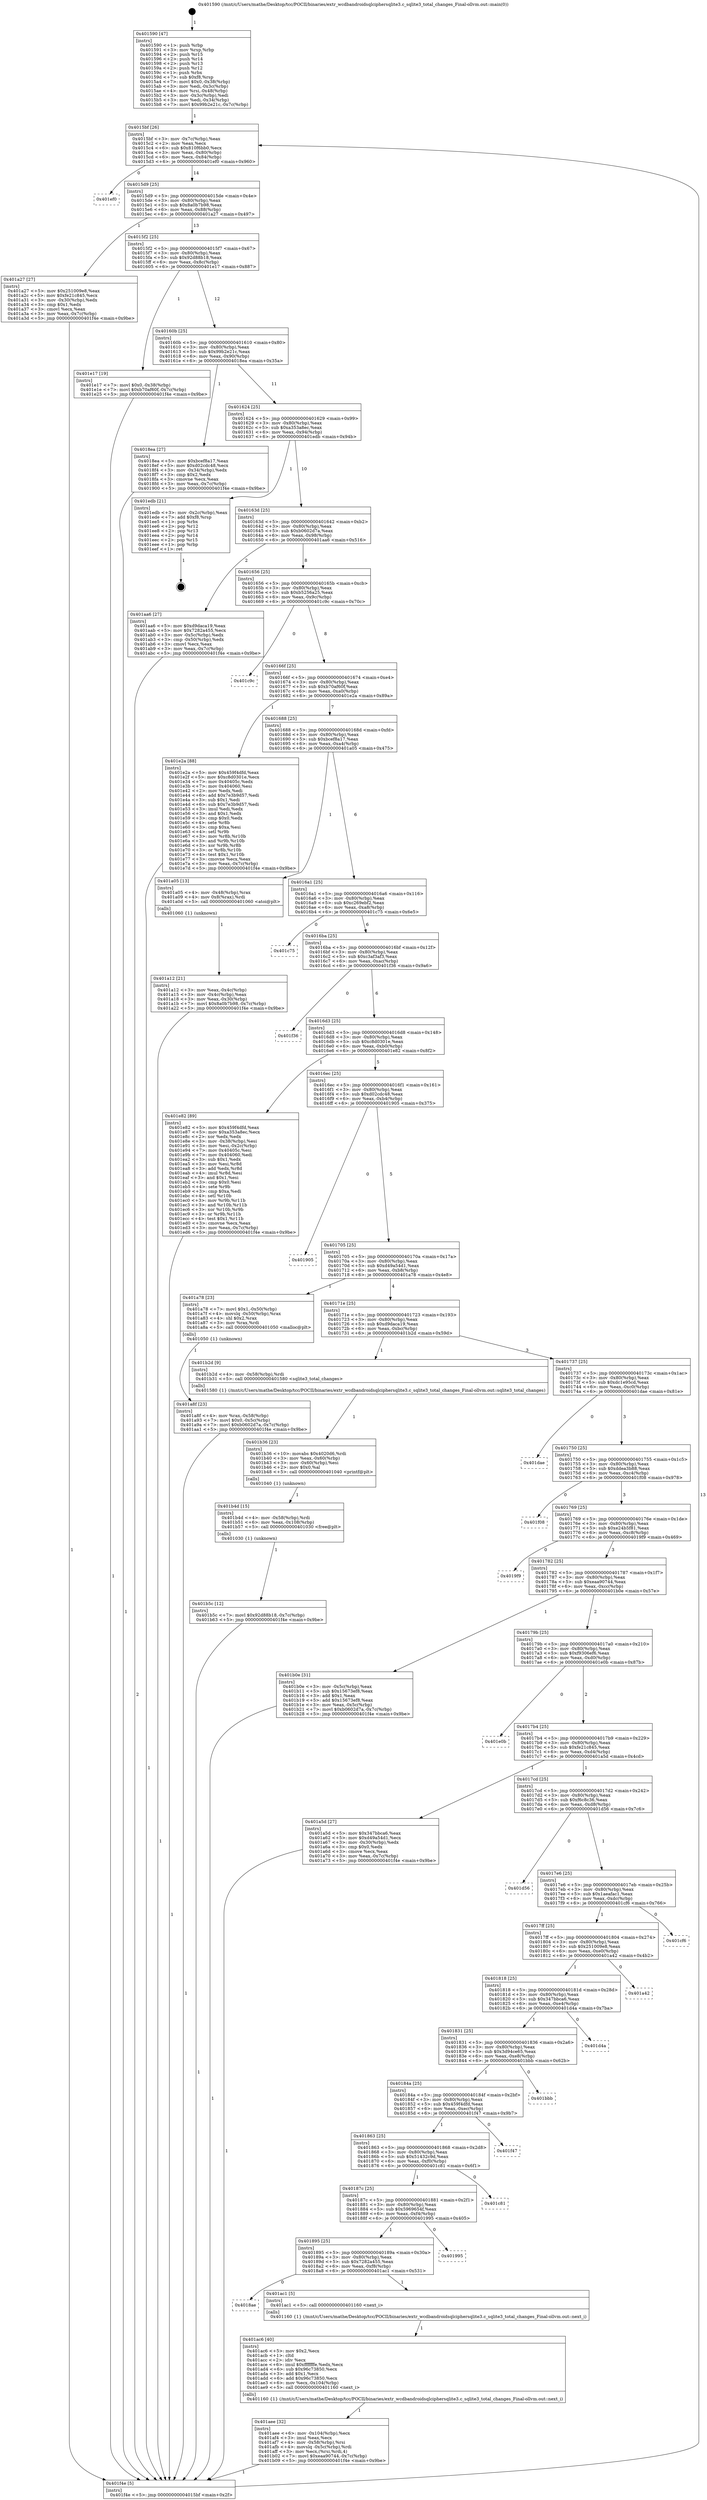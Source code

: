digraph "0x401590" {
  label = "0x401590 (/mnt/c/Users/mathe/Desktop/tcc/POCII/binaries/extr_wcdbandroidsqlciphersqlite3.c_sqlite3_total_changes_Final-ollvm.out::main(0))"
  labelloc = "t"
  node[shape=record]

  Entry [label="",width=0.3,height=0.3,shape=circle,fillcolor=black,style=filled]
  "0x4015bf" [label="{
     0x4015bf [26]\l
     | [instrs]\l
     &nbsp;&nbsp;0x4015bf \<+3\>: mov -0x7c(%rbp),%eax\l
     &nbsp;&nbsp;0x4015c2 \<+2\>: mov %eax,%ecx\l
     &nbsp;&nbsp;0x4015c4 \<+6\>: sub $0x810f6bb0,%ecx\l
     &nbsp;&nbsp;0x4015ca \<+3\>: mov %eax,-0x80(%rbp)\l
     &nbsp;&nbsp;0x4015cd \<+6\>: mov %ecx,-0x84(%rbp)\l
     &nbsp;&nbsp;0x4015d3 \<+6\>: je 0000000000401ef0 \<main+0x960\>\l
  }"]
  "0x401ef0" [label="{
     0x401ef0\l
  }", style=dashed]
  "0x4015d9" [label="{
     0x4015d9 [25]\l
     | [instrs]\l
     &nbsp;&nbsp;0x4015d9 \<+5\>: jmp 00000000004015de \<main+0x4e\>\l
     &nbsp;&nbsp;0x4015de \<+3\>: mov -0x80(%rbp),%eax\l
     &nbsp;&nbsp;0x4015e1 \<+5\>: sub $0x8a0b7b98,%eax\l
     &nbsp;&nbsp;0x4015e6 \<+6\>: mov %eax,-0x88(%rbp)\l
     &nbsp;&nbsp;0x4015ec \<+6\>: je 0000000000401a27 \<main+0x497\>\l
  }"]
  Exit [label="",width=0.3,height=0.3,shape=circle,fillcolor=black,style=filled,peripheries=2]
  "0x401a27" [label="{
     0x401a27 [27]\l
     | [instrs]\l
     &nbsp;&nbsp;0x401a27 \<+5\>: mov $0x251009e8,%eax\l
     &nbsp;&nbsp;0x401a2c \<+5\>: mov $0xfe21c845,%ecx\l
     &nbsp;&nbsp;0x401a31 \<+3\>: mov -0x30(%rbp),%edx\l
     &nbsp;&nbsp;0x401a34 \<+3\>: cmp $0x1,%edx\l
     &nbsp;&nbsp;0x401a37 \<+3\>: cmovl %ecx,%eax\l
     &nbsp;&nbsp;0x401a3a \<+3\>: mov %eax,-0x7c(%rbp)\l
     &nbsp;&nbsp;0x401a3d \<+5\>: jmp 0000000000401f4e \<main+0x9be\>\l
  }"]
  "0x4015f2" [label="{
     0x4015f2 [25]\l
     | [instrs]\l
     &nbsp;&nbsp;0x4015f2 \<+5\>: jmp 00000000004015f7 \<main+0x67\>\l
     &nbsp;&nbsp;0x4015f7 \<+3\>: mov -0x80(%rbp),%eax\l
     &nbsp;&nbsp;0x4015fa \<+5\>: sub $0x92d88b18,%eax\l
     &nbsp;&nbsp;0x4015ff \<+6\>: mov %eax,-0x8c(%rbp)\l
     &nbsp;&nbsp;0x401605 \<+6\>: je 0000000000401e17 \<main+0x887\>\l
  }"]
  "0x401b5c" [label="{
     0x401b5c [12]\l
     | [instrs]\l
     &nbsp;&nbsp;0x401b5c \<+7\>: movl $0x92d88b18,-0x7c(%rbp)\l
     &nbsp;&nbsp;0x401b63 \<+5\>: jmp 0000000000401f4e \<main+0x9be\>\l
  }"]
  "0x401e17" [label="{
     0x401e17 [19]\l
     | [instrs]\l
     &nbsp;&nbsp;0x401e17 \<+7\>: movl $0x0,-0x38(%rbp)\l
     &nbsp;&nbsp;0x401e1e \<+7\>: movl $0xb70af60f,-0x7c(%rbp)\l
     &nbsp;&nbsp;0x401e25 \<+5\>: jmp 0000000000401f4e \<main+0x9be\>\l
  }"]
  "0x40160b" [label="{
     0x40160b [25]\l
     | [instrs]\l
     &nbsp;&nbsp;0x40160b \<+5\>: jmp 0000000000401610 \<main+0x80\>\l
     &nbsp;&nbsp;0x401610 \<+3\>: mov -0x80(%rbp),%eax\l
     &nbsp;&nbsp;0x401613 \<+5\>: sub $0x99b2e21c,%eax\l
     &nbsp;&nbsp;0x401618 \<+6\>: mov %eax,-0x90(%rbp)\l
     &nbsp;&nbsp;0x40161e \<+6\>: je 00000000004018ea \<main+0x35a\>\l
  }"]
  "0x401b4d" [label="{
     0x401b4d [15]\l
     | [instrs]\l
     &nbsp;&nbsp;0x401b4d \<+4\>: mov -0x58(%rbp),%rdi\l
     &nbsp;&nbsp;0x401b51 \<+6\>: mov %eax,-0x108(%rbp)\l
     &nbsp;&nbsp;0x401b57 \<+5\>: call 0000000000401030 \<free@plt\>\l
     | [calls]\l
     &nbsp;&nbsp;0x401030 \{1\} (unknown)\l
  }"]
  "0x4018ea" [label="{
     0x4018ea [27]\l
     | [instrs]\l
     &nbsp;&nbsp;0x4018ea \<+5\>: mov $0xbcef8a17,%eax\l
     &nbsp;&nbsp;0x4018ef \<+5\>: mov $0xd02cdc48,%ecx\l
     &nbsp;&nbsp;0x4018f4 \<+3\>: mov -0x34(%rbp),%edx\l
     &nbsp;&nbsp;0x4018f7 \<+3\>: cmp $0x2,%edx\l
     &nbsp;&nbsp;0x4018fa \<+3\>: cmovne %ecx,%eax\l
     &nbsp;&nbsp;0x4018fd \<+3\>: mov %eax,-0x7c(%rbp)\l
     &nbsp;&nbsp;0x401900 \<+5\>: jmp 0000000000401f4e \<main+0x9be\>\l
  }"]
  "0x401624" [label="{
     0x401624 [25]\l
     | [instrs]\l
     &nbsp;&nbsp;0x401624 \<+5\>: jmp 0000000000401629 \<main+0x99\>\l
     &nbsp;&nbsp;0x401629 \<+3\>: mov -0x80(%rbp),%eax\l
     &nbsp;&nbsp;0x40162c \<+5\>: sub $0xa353a8ec,%eax\l
     &nbsp;&nbsp;0x401631 \<+6\>: mov %eax,-0x94(%rbp)\l
     &nbsp;&nbsp;0x401637 \<+6\>: je 0000000000401edb \<main+0x94b\>\l
  }"]
  "0x401f4e" [label="{
     0x401f4e [5]\l
     | [instrs]\l
     &nbsp;&nbsp;0x401f4e \<+5\>: jmp 00000000004015bf \<main+0x2f\>\l
  }"]
  "0x401590" [label="{
     0x401590 [47]\l
     | [instrs]\l
     &nbsp;&nbsp;0x401590 \<+1\>: push %rbp\l
     &nbsp;&nbsp;0x401591 \<+3\>: mov %rsp,%rbp\l
     &nbsp;&nbsp;0x401594 \<+2\>: push %r15\l
     &nbsp;&nbsp;0x401596 \<+2\>: push %r14\l
     &nbsp;&nbsp;0x401598 \<+2\>: push %r13\l
     &nbsp;&nbsp;0x40159a \<+2\>: push %r12\l
     &nbsp;&nbsp;0x40159c \<+1\>: push %rbx\l
     &nbsp;&nbsp;0x40159d \<+7\>: sub $0xf8,%rsp\l
     &nbsp;&nbsp;0x4015a4 \<+7\>: movl $0x0,-0x38(%rbp)\l
     &nbsp;&nbsp;0x4015ab \<+3\>: mov %edi,-0x3c(%rbp)\l
     &nbsp;&nbsp;0x4015ae \<+4\>: mov %rsi,-0x48(%rbp)\l
     &nbsp;&nbsp;0x4015b2 \<+3\>: mov -0x3c(%rbp),%edi\l
     &nbsp;&nbsp;0x4015b5 \<+3\>: mov %edi,-0x34(%rbp)\l
     &nbsp;&nbsp;0x4015b8 \<+7\>: movl $0x99b2e21c,-0x7c(%rbp)\l
  }"]
  "0x401b36" [label="{
     0x401b36 [23]\l
     | [instrs]\l
     &nbsp;&nbsp;0x401b36 \<+10\>: movabs $0x4020d6,%rdi\l
     &nbsp;&nbsp;0x401b40 \<+3\>: mov %eax,-0x60(%rbp)\l
     &nbsp;&nbsp;0x401b43 \<+3\>: mov -0x60(%rbp),%esi\l
     &nbsp;&nbsp;0x401b46 \<+2\>: mov $0x0,%al\l
     &nbsp;&nbsp;0x401b48 \<+5\>: call 0000000000401040 \<printf@plt\>\l
     | [calls]\l
     &nbsp;&nbsp;0x401040 \{1\} (unknown)\l
  }"]
  "0x401edb" [label="{
     0x401edb [21]\l
     | [instrs]\l
     &nbsp;&nbsp;0x401edb \<+3\>: mov -0x2c(%rbp),%eax\l
     &nbsp;&nbsp;0x401ede \<+7\>: add $0xf8,%rsp\l
     &nbsp;&nbsp;0x401ee5 \<+1\>: pop %rbx\l
     &nbsp;&nbsp;0x401ee6 \<+2\>: pop %r12\l
     &nbsp;&nbsp;0x401ee8 \<+2\>: pop %r13\l
     &nbsp;&nbsp;0x401eea \<+2\>: pop %r14\l
     &nbsp;&nbsp;0x401eec \<+2\>: pop %r15\l
     &nbsp;&nbsp;0x401eee \<+1\>: pop %rbp\l
     &nbsp;&nbsp;0x401eef \<+1\>: ret\l
  }"]
  "0x40163d" [label="{
     0x40163d [25]\l
     | [instrs]\l
     &nbsp;&nbsp;0x40163d \<+5\>: jmp 0000000000401642 \<main+0xb2\>\l
     &nbsp;&nbsp;0x401642 \<+3\>: mov -0x80(%rbp),%eax\l
     &nbsp;&nbsp;0x401645 \<+5\>: sub $0xb0602d7a,%eax\l
     &nbsp;&nbsp;0x40164a \<+6\>: mov %eax,-0x98(%rbp)\l
     &nbsp;&nbsp;0x401650 \<+6\>: je 0000000000401aa6 \<main+0x516\>\l
  }"]
  "0x401aee" [label="{
     0x401aee [32]\l
     | [instrs]\l
     &nbsp;&nbsp;0x401aee \<+6\>: mov -0x104(%rbp),%ecx\l
     &nbsp;&nbsp;0x401af4 \<+3\>: imul %eax,%ecx\l
     &nbsp;&nbsp;0x401af7 \<+4\>: mov -0x58(%rbp),%rsi\l
     &nbsp;&nbsp;0x401afb \<+4\>: movslq -0x5c(%rbp),%rdi\l
     &nbsp;&nbsp;0x401aff \<+3\>: mov %ecx,(%rsi,%rdi,4)\l
     &nbsp;&nbsp;0x401b02 \<+7\>: movl $0xeaa90744,-0x7c(%rbp)\l
     &nbsp;&nbsp;0x401b09 \<+5\>: jmp 0000000000401f4e \<main+0x9be\>\l
  }"]
  "0x401aa6" [label="{
     0x401aa6 [27]\l
     | [instrs]\l
     &nbsp;&nbsp;0x401aa6 \<+5\>: mov $0xd9daca19,%eax\l
     &nbsp;&nbsp;0x401aab \<+5\>: mov $0x7282a455,%ecx\l
     &nbsp;&nbsp;0x401ab0 \<+3\>: mov -0x5c(%rbp),%edx\l
     &nbsp;&nbsp;0x401ab3 \<+3\>: cmp -0x50(%rbp),%edx\l
     &nbsp;&nbsp;0x401ab6 \<+3\>: cmovl %ecx,%eax\l
     &nbsp;&nbsp;0x401ab9 \<+3\>: mov %eax,-0x7c(%rbp)\l
     &nbsp;&nbsp;0x401abc \<+5\>: jmp 0000000000401f4e \<main+0x9be\>\l
  }"]
  "0x401656" [label="{
     0x401656 [25]\l
     | [instrs]\l
     &nbsp;&nbsp;0x401656 \<+5\>: jmp 000000000040165b \<main+0xcb\>\l
     &nbsp;&nbsp;0x40165b \<+3\>: mov -0x80(%rbp),%eax\l
     &nbsp;&nbsp;0x40165e \<+5\>: sub $0xb5256a25,%eax\l
     &nbsp;&nbsp;0x401663 \<+6\>: mov %eax,-0x9c(%rbp)\l
     &nbsp;&nbsp;0x401669 \<+6\>: je 0000000000401c9c \<main+0x70c\>\l
  }"]
  "0x401ac6" [label="{
     0x401ac6 [40]\l
     | [instrs]\l
     &nbsp;&nbsp;0x401ac6 \<+5\>: mov $0x2,%ecx\l
     &nbsp;&nbsp;0x401acb \<+1\>: cltd\l
     &nbsp;&nbsp;0x401acc \<+2\>: idiv %ecx\l
     &nbsp;&nbsp;0x401ace \<+6\>: imul $0xfffffffe,%edx,%ecx\l
     &nbsp;&nbsp;0x401ad4 \<+6\>: sub $0x96c73850,%ecx\l
     &nbsp;&nbsp;0x401ada \<+3\>: add $0x1,%ecx\l
     &nbsp;&nbsp;0x401add \<+6\>: add $0x96c73850,%ecx\l
     &nbsp;&nbsp;0x401ae3 \<+6\>: mov %ecx,-0x104(%rbp)\l
     &nbsp;&nbsp;0x401ae9 \<+5\>: call 0000000000401160 \<next_i\>\l
     | [calls]\l
     &nbsp;&nbsp;0x401160 \{1\} (/mnt/c/Users/mathe/Desktop/tcc/POCII/binaries/extr_wcdbandroidsqlciphersqlite3.c_sqlite3_total_changes_Final-ollvm.out::next_i)\l
  }"]
  "0x401c9c" [label="{
     0x401c9c\l
  }", style=dashed]
  "0x40166f" [label="{
     0x40166f [25]\l
     | [instrs]\l
     &nbsp;&nbsp;0x40166f \<+5\>: jmp 0000000000401674 \<main+0xe4\>\l
     &nbsp;&nbsp;0x401674 \<+3\>: mov -0x80(%rbp),%eax\l
     &nbsp;&nbsp;0x401677 \<+5\>: sub $0xb70af60f,%eax\l
     &nbsp;&nbsp;0x40167c \<+6\>: mov %eax,-0xa0(%rbp)\l
     &nbsp;&nbsp;0x401682 \<+6\>: je 0000000000401e2a \<main+0x89a\>\l
  }"]
  "0x4018ae" [label="{
     0x4018ae\l
  }", style=dashed]
  "0x401e2a" [label="{
     0x401e2a [88]\l
     | [instrs]\l
     &nbsp;&nbsp;0x401e2a \<+5\>: mov $0x459f4dfd,%eax\l
     &nbsp;&nbsp;0x401e2f \<+5\>: mov $0xc8d0301e,%ecx\l
     &nbsp;&nbsp;0x401e34 \<+7\>: mov 0x40405c,%edx\l
     &nbsp;&nbsp;0x401e3b \<+7\>: mov 0x404060,%esi\l
     &nbsp;&nbsp;0x401e42 \<+2\>: mov %edx,%edi\l
     &nbsp;&nbsp;0x401e44 \<+6\>: add $0x7e3b9d57,%edi\l
     &nbsp;&nbsp;0x401e4a \<+3\>: sub $0x1,%edi\l
     &nbsp;&nbsp;0x401e4d \<+6\>: sub $0x7e3b9d57,%edi\l
     &nbsp;&nbsp;0x401e53 \<+3\>: imul %edi,%edx\l
     &nbsp;&nbsp;0x401e56 \<+3\>: and $0x1,%edx\l
     &nbsp;&nbsp;0x401e59 \<+3\>: cmp $0x0,%edx\l
     &nbsp;&nbsp;0x401e5c \<+4\>: sete %r8b\l
     &nbsp;&nbsp;0x401e60 \<+3\>: cmp $0xa,%esi\l
     &nbsp;&nbsp;0x401e63 \<+4\>: setl %r9b\l
     &nbsp;&nbsp;0x401e67 \<+3\>: mov %r8b,%r10b\l
     &nbsp;&nbsp;0x401e6a \<+3\>: and %r9b,%r10b\l
     &nbsp;&nbsp;0x401e6d \<+3\>: xor %r9b,%r8b\l
     &nbsp;&nbsp;0x401e70 \<+3\>: or %r8b,%r10b\l
     &nbsp;&nbsp;0x401e73 \<+4\>: test $0x1,%r10b\l
     &nbsp;&nbsp;0x401e77 \<+3\>: cmovne %ecx,%eax\l
     &nbsp;&nbsp;0x401e7a \<+3\>: mov %eax,-0x7c(%rbp)\l
     &nbsp;&nbsp;0x401e7d \<+5\>: jmp 0000000000401f4e \<main+0x9be\>\l
  }"]
  "0x401688" [label="{
     0x401688 [25]\l
     | [instrs]\l
     &nbsp;&nbsp;0x401688 \<+5\>: jmp 000000000040168d \<main+0xfd\>\l
     &nbsp;&nbsp;0x40168d \<+3\>: mov -0x80(%rbp),%eax\l
     &nbsp;&nbsp;0x401690 \<+5\>: sub $0xbcef8a17,%eax\l
     &nbsp;&nbsp;0x401695 \<+6\>: mov %eax,-0xa4(%rbp)\l
     &nbsp;&nbsp;0x40169b \<+6\>: je 0000000000401a05 \<main+0x475\>\l
  }"]
  "0x401ac1" [label="{
     0x401ac1 [5]\l
     | [instrs]\l
     &nbsp;&nbsp;0x401ac1 \<+5\>: call 0000000000401160 \<next_i\>\l
     | [calls]\l
     &nbsp;&nbsp;0x401160 \{1\} (/mnt/c/Users/mathe/Desktop/tcc/POCII/binaries/extr_wcdbandroidsqlciphersqlite3.c_sqlite3_total_changes_Final-ollvm.out::next_i)\l
  }"]
  "0x401a05" [label="{
     0x401a05 [13]\l
     | [instrs]\l
     &nbsp;&nbsp;0x401a05 \<+4\>: mov -0x48(%rbp),%rax\l
     &nbsp;&nbsp;0x401a09 \<+4\>: mov 0x8(%rax),%rdi\l
     &nbsp;&nbsp;0x401a0d \<+5\>: call 0000000000401060 \<atoi@plt\>\l
     | [calls]\l
     &nbsp;&nbsp;0x401060 \{1\} (unknown)\l
  }"]
  "0x4016a1" [label="{
     0x4016a1 [25]\l
     | [instrs]\l
     &nbsp;&nbsp;0x4016a1 \<+5\>: jmp 00000000004016a6 \<main+0x116\>\l
     &nbsp;&nbsp;0x4016a6 \<+3\>: mov -0x80(%rbp),%eax\l
     &nbsp;&nbsp;0x4016a9 \<+5\>: sub $0xc269ebf2,%eax\l
     &nbsp;&nbsp;0x4016ae \<+6\>: mov %eax,-0xa8(%rbp)\l
     &nbsp;&nbsp;0x4016b4 \<+6\>: je 0000000000401c75 \<main+0x6e5\>\l
  }"]
  "0x401a12" [label="{
     0x401a12 [21]\l
     | [instrs]\l
     &nbsp;&nbsp;0x401a12 \<+3\>: mov %eax,-0x4c(%rbp)\l
     &nbsp;&nbsp;0x401a15 \<+3\>: mov -0x4c(%rbp),%eax\l
     &nbsp;&nbsp;0x401a18 \<+3\>: mov %eax,-0x30(%rbp)\l
     &nbsp;&nbsp;0x401a1b \<+7\>: movl $0x8a0b7b98,-0x7c(%rbp)\l
     &nbsp;&nbsp;0x401a22 \<+5\>: jmp 0000000000401f4e \<main+0x9be\>\l
  }"]
  "0x401895" [label="{
     0x401895 [25]\l
     | [instrs]\l
     &nbsp;&nbsp;0x401895 \<+5\>: jmp 000000000040189a \<main+0x30a\>\l
     &nbsp;&nbsp;0x40189a \<+3\>: mov -0x80(%rbp),%eax\l
     &nbsp;&nbsp;0x40189d \<+5\>: sub $0x7282a455,%eax\l
     &nbsp;&nbsp;0x4018a2 \<+6\>: mov %eax,-0xf8(%rbp)\l
     &nbsp;&nbsp;0x4018a8 \<+6\>: je 0000000000401ac1 \<main+0x531\>\l
  }"]
  "0x401c75" [label="{
     0x401c75\l
  }", style=dashed]
  "0x4016ba" [label="{
     0x4016ba [25]\l
     | [instrs]\l
     &nbsp;&nbsp;0x4016ba \<+5\>: jmp 00000000004016bf \<main+0x12f\>\l
     &nbsp;&nbsp;0x4016bf \<+3\>: mov -0x80(%rbp),%eax\l
     &nbsp;&nbsp;0x4016c2 \<+5\>: sub $0xc3af3af3,%eax\l
     &nbsp;&nbsp;0x4016c7 \<+6\>: mov %eax,-0xac(%rbp)\l
     &nbsp;&nbsp;0x4016cd \<+6\>: je 0000000000401f36 \<main+0x9a6\>\l
  }"]
  "0x401995" [label="{
     0x401995\l
  }", style=dashed]
  "0x401f36" [label="{
     0x401f36\l
  }", style=dashed]
  "0x4016d3" [label="{
     0x4016d3 [25]\l
     | [instrs]\l
     &nbsp;&nbsp;0x4016d3 \<+5\>: jmp 00000000004016d8 \<main+0x148\>\l
     &nbsp;&nbsp;0x4016d8 \<+3\>: mov -0x80(%rbp),%eax\l
     &nbsp;&nbsp;0x4016db \<+5\>: sub $0xc8d0301e,%eax\l
     &nbsp;&nbsp;0x4016e0 \<+6\>: mov %eax,-0xb0(%rbp)\l
     &nbsp;&nbsp;0x4016e6 \<+6\>: je 0000000000401e82 \<main+0x8f2\>\l
  }"]
  "0x40187c" [label="{
     0x40187c [25]\l
     | [instrs]\l
     &nbsp;&nbsp;0x40187c \<+5\>: jmp 0000000000401881 \<main+0x2f1\>\l
     &nbsp;&nbsp;0x401881 \<+3\>: mov -0x80(%rbp),%eax\l
     &nbsp;&nbsp;0x401884 \<+5\>: sub $0x5969654f,%eax\l
     &nbsp;&nbsp;0x401889 \<+6\>: mov %eax,-0xf4(%rbp)\l
     &nbsp;&nbsp;0x40188f \<+6\>: je 0000000000401995 \<main+0x405\>\l
  }"]
  "0x401e82" [label="{
     0x401e82 [89]\l
     | [instrs]\l
     &nbsp;&nbsp;0x401e82 \<+5\>: mov $0x459f4dfd,%eax\l
     &nbsp;&nbsp;0x401e87 \<+5\>: mov $0xa353a8ec,%ecx\l
     &nbsp;&nbsp;0x401e8c \<+2\>: xor %edx,%edx\l
     &nbsp;&nbsp;0x401e8e \<+3\>: mov -0x38(%rbp),%esi\l
     &nbsp;&nbsp;0x401e91 \<+3\>: mov %esi,-0x2c(%rbp)\l
     &nbsp;&nbsp;0x401e94 \<+7\>: mov 0x40405c,%esi\l
     &nbsp;&nbsp;0x401e9b \<+7\>: mov 0x404060,%edi\l
     &nbsp;&nbsp;0x401ea2 \<+3\>: sub $0x1,%edx\l
     &nbsp;&nbsp;0x401ea5 \<+3\>: mov %esi,%r8d\l
     &nbsp;&nbsp;0x401ea8 \<+3\>: add %edx,%r8d\l
     &nbsp;&nbsp;0x401eab \<+4\>: imul %r8d,%esi\l
     &nbsp;&nbsp;0x401eaf \<+3\>: and $0x1,%esi\l
     &nbsp;&nbsp;0x401eb2 \<+3\>: cmp $0x0,%esi\l
     &nbsp;&nbsp;0x401eb5 \<+4\>: sete %r9b\l
     &nbsp;&nbsp;0x401eb9 \<+3\>: cmp $0xa,%edi\l
     &nbsp;&nbsp;0x401ebc \<+4\>: setl %r10b\l
     &nbsp;&nbsp;0x401ec0 \<+3\>: mov %r9b,%r11b\l
     &nbsp;&nbsp;0x401ec3 \<+3\>: and %r10b,%r11b\l
     &nbsp;&nbsp;0x401ec6 \<+3\>: xor %r10b,%r9b\l
     &nbsp;&nbsp;0x401ec9 \<+3\>: or %r9b,%r11b\l
     &nbsp;&nbsp;0x401ecc \<+4\>: test $0x1,%r11b\l
     &nbsp;&nbsp;0x401ed0 \<+3\>: cmovne %ecx,%eax\l
     &nbsp;&nbsp;0x401ed3 \<+3\>: mov %eax,-0x7c(%rbp)\l
     &nbsp;&nbsp;0x401ed6 \<+5\>: jmp 0000000000401f4e \<main+0x9be\>\l
  }"]
  "0x4016ec" [label="{
     0x4016ec [25]\l
     | [instrs]\l
     &nbsp;&nbsp;0x4016ec \<+5\>: jmp 00000000004016f1 \<main+0x161\>\l
     &nbsp;&nbsp;0x4016f1 \<+3\>: mov -0x80(%rbp),%eax\l
     &nbsp;&nbsp;0x4016f4 \<+5\>: sub $0xd02cdc48,%eax\l
     &nbsp;&nbsp;0x4016f9 \<+6\>: mov %eax,-0xb4(%rbp)\l
     &nbsp;&nbsp;0x4016ff \<+6\>: je 0000000000401905 \<main+0x375\>\l
  }"]
  "0x401c81" [label="{
     0x401c81\l
  }", style=dashed]
  "0x401905" [label="{
     0x401905\l
  }", style=dashed]
  "0x401705" [label="{
     0x401705 [25]\l
     | [instrs]\l
     &nbsp;&nbsp;0x401705 \<+5\>: jmp 000000000040170a \<main+0x17a\>\l
     &nbsp;&nbsp;0x40170a \<+3\>: mov -0x80(%rbp),%eax\l
     &nbsp;&nbsp;0x40170d \<+5\>: sub $0xd49a54d1,%eax\l
     &nbsp;&nbsp;0x401712 \<+6\>: mov %eax,-0xb8(%rbp)\l
     &nbsp;&nbsp;0x401718 \<+6\>: je 0000000000401a78 \<main+0x4e8\>\l
  }"]
  "0x401863" [label="{
     0x401863 [25]\l
     | [instrs]\l
     &nbsp;&nbsp;0x401863 \<+5\>: jmp 0000000000401868 \<main+0x2d8\>\l
     &nbsp;&nbsp;0x401868 \<+3\>: mov -0x80(%rbp),%eax\l
     &nbsp;&nbsp;0x40186b \<+5\>: sub $0x51432c9d,%eax\l
     &nbsp;&nbsp;0x401870 \<+6\>: mov %eax,-0xf0(%rbp)\l
     &nbsp;&nbsp;0x401876 \<+6\>: je 0000000000401c81 \<main+0x6f1\>\l
  }"]
  "0x401a78" [label="{
     0x401a78 [23]\l
     | [instrs]\l
     &nbsp;&nbsp;0x401a78 \<+7\>: movl $0x1,-0x50(%rbp)\l
     &nbsp;&nbsp;0x401a7f \<+4\>: movslq -0x50(%rbp),%rax\l
     &nbsp;&nbsp;0x401a83 \<+4\>: shl $0x2,%rax\l
     &nbsp;&nbsp;0x401a87 \<+3\>: mov %rax,%rdi\l
     &nbsp;&nbsp;0x401a8a \<+5\>: call 0000000000401050 \<malloc@plt\>\l
     | [calls]\l
     &nbsp;&nbsp;0x401050 \{1\} (unknown)\l
  }"]
  "0x40171e" [label="{
     0x40171e [25]\l
     | [instrs]\l
     &nbsp;&nbsp;0x40171e \<+5\>: jmp 0000000000401723 \<main+0x193\>\l
     &nbsp;&nbsp;0x401723 \<+3\>: mov -0x80(%rbp),%eax\l
     &nbsp;&nbsp;0x401726 \<+5\>: sub $0xd9daca19,%eax\l
     &nbsp;&nbsp;0x40172b \<+6\>: mov %eax,-0xbc(%rbp)\l
     &nbsp;&nbsp;0x401731 \<+6\>: je 0000000000401b2d \<main+0x59d\>\l
  }"]
  "0x401f47" [label="{
     0x401f47\l
  }", style=dashed]
  "0x401b2d" [label="{
     0x401b2d [9]\l
     | [instrs]\l
     &nbsp;&nbsp;0x401b2d \<+4\>: mov -0x58(%rbp),%rdi\l
     &nbsp;&nbsp;0x401b31 \<+5\>: call 0000000000401580 \<sqlite3_total_changes\>\l
     | [calls]\l
     &nbsp;&nbsp;0x401580 \{1\} (/mnt/c/Users/mathe/Desktop/tcc/POCII/binaries/extr_wcdbandroidsqlciphersqlite3.c_sqlite3_total_changes_Final-ollvm.out::sqlite3_total_changes)\l
  }"]
  "0x401737" [label="{
     0x401737 [25]\l
     | [instrs]\l
     &nbsp;&nbsp;0x401737 \<+5\>: jmp 000000000040173c \<main+0x1ac\>\l
     &nbsp;&nbsp;0x40173c \<+3\>: mov -0x80(%rbp),%eax\l
     &nbsp;&nbsp;0x40173f \<+5\>: sub $0xdc1e95cd,%eax\l
     &nbsp;&nbsp;0x401744 \<+6\>: mov %eax,-0xc0(%rbp)\l
     &nbsp;&nbsp;0x40174a \<+6\>: je 0000000000401dae \<main+0x81e\>\l
  }"]
  "0x40184a" [label="{
     0x40184a [25]\l
     | [instrs]\l
     &nbsp;&nbsp;0x40184a \<+5\>: jmp 000000000040184f \<main+0x2bf\>\l
     &nbsp;&nbsp;0x40184f \<+3\>: mov -0x80(%rbp),%eax\l
     &nbsp;&nbsp;0x401852 \<+5\>: sub $0x459f4dfd,%eax\l
     &nbsp;&nbsp;0x401857 \<+6\>: mov %eax,-0xec(%rbp)\l
     &nbsp;&nbsp;0x40185d \<+6\>: je 0000000000401f47 \<main+0x9b7\>\l
  }"]
  "0x401dae" [label="{
     0x401dae\l
  }", style=dashed]
  "0x401750" [label="{
     0x401750 [25]\l
     | [instrs]\l
     &nbsp;&nbsp;0x401750 \<+5\>: jmp 0000000000401755 \<main+0x1c5\>\l
     &nbsp;&nbsp;0x401755 \<+3\>: mov -0x80(%rbp),%eax\l
     &nbsp;&nbsp;0x401758 \<+5\>: sub $0xddea3b88,%eax\l
     &nbsp;&nbsp;0x40175d \<+6\>: mov %eax,-0xc4(%rbp)\l
     &nbsp;&nbsp;0x401763 \<+6\>: je 0000000000401f08 \<main+0x978\>\l
  }"]
  "0x401bbb" [label="{
     0x401bbb\l
  }", style=dashed]
  "0x401f08" [label="{
     0x401f08\l
  }", style=dashed]
  "0x401769" [label="{
     0x401769 [25]\l
     | [instrs]\l
     &nbsp;&nbsp;0x401769 \<+5\>: jmp 000000000040176e \<main+0x1de\>\l
     &nbsp;&nbsp;0x40176e \<+3\>: mov -0x80(%rbp),%eax\l
     &nbsp;&nbsp;0x401771 \<+5\>: sub $0xe24b5f81,%eax\l
     &nbsp;&nbsp;0x401776 \<+6\>: mov %eax,-0xc8(%rbp)\l
     &nbsp;&nbsp;0x40177c \<+6\>: je 00000000004019f9 \<main+0x469\>\l
  }"]
  "0x401831" [label="{
     0x401831 [25]\l
     | [instrs]\l
     &nbsp;&nbsp;0x401831 \<+5\>: jmp 0000000000401836 \<main+0x2a6\>\l
     &nbsp;&nbsp;0x401836 \<+3\>: mov -0x80(%rbp),%eax\l
     &nbsp;&nbsp;0x401839 \<+5\>: sub $0x3d94ce65,%eax\l
     &nbsp;&nbsp;0x40183e \<+6\>: mov %eax,-0xe8(%rbp)\l
     &nbsp;&nbsp;0x401844 \<+6\>: je 0000000000401bbb \<main+0x62b\>\l
  }"]
  "0x4019f9" [label="{
     0x4019f9\l
  }", style=dashed]
  "0x401782" [label="{
     0x401782 [25]\l
     | [instrs]\l
     &nbsp;&nbsp;0x401782 \<+5\>: jmp 0000000000401787 \<main+0x1f7\>\l
     &nbsp;&nbsp;0x401787 \<+3\>: mov -0x80(%rbp),%eax\l
     &nbsp;&nbsp;0x40178a \<+5\>: sub $0xeaa90744,%eax\l
     &nbsp;&nbsp;0x40178f \<+6\>: mov %eax,-0xcc(%rbp)\l
     &nbsp;&nbsp;0x401795 \<+6\>: je 0000000000401b0e \<main+0x57e\>\l
  }"]
  "0x401d4a" [label="{
     0x401d4a\l
  }", style=dashed]
  "0x401b0e" [label="{
     0x401b0e [31]\l
     | [instrs]\l
     &nbsp;&nbsp;0x401b0e \<+3\>: mov -0x5c(%rbp),%eax\l
     &nbsp;&nbsp;0x401b11 \<+5\>: sub $0x15673ef8,%eax\l
     &nbsp;&nbsp;0x401b16 \<+3\>: add $0x1,%eax\l
     &nbsp;&nbsp;0x401b19 \<+5\>: add $0x15673ef8,%eax\l
     &nbsp;&nbsp;0x401b1e \<+3\>: mov %eax,-0x5c(%rbp)\l
     &nbsp;&nbsp;0x401b21 \<+7\>: movl $0xb0602d7a,-0x7c(%rbp)\l
     &nbsp;&nbsp;0x401b28 \<+5\>: jmp 0000000000401f4e \<main+0x9be\>\l
  }"]
  "0x40179b" [label="{
     0x40179b [25]\l
     | [instrs]\l
     &nbsp;&nbsp;0x40179b \<+5\>: jmp 00000000004017a0 \<main+0x210\>\l
     &nbsp;&nbsp;0x4017a0 \<+3\>: mov -0x80(%rbp),%eax\l
     &nbsp;&nbsp;0x4017a3 \<+5\>: sub $0xf9306ef6,%eax\l
     &nbsp;&nbsp;0x4017a8 \<+6\>: mov %eax,-0xd0(%rbp)\l
     &nbsp;&nbsp;0x4017ae \<+6\>: je 0000000000401e0b \<main+0x87b\>\l
  }"]
  "0x401818" [label="{
     0x401818 [25]\l
     | [instrs]\l
     &nbsp;&nbsp;0x401818 \<+5\>: jmp 000000000040181d \<main+0x28d\>\l
     &nbsp;&nbsp;0x40181d \<+3\>: mov -0x80(%rbp),%eax\l
     &nbsp;&nbsp;0x401820 \<+5\>: sub $0x347bbca6,%eax\l
     &nbsp;&nbsp;0x401825 \<+6\>: mov %eax,-0xe4(%rbp)\l
     &nbsp;&nbsp;0x40182b \<+6\>: je 0000000000401d4a \<main+0x7ba\>\l
  }"]
  "0x401e0b" [label="{
     0x401e0b\l
  }", style=dashed]
  "0x4017b4" [label="{
     0x4017b4 [25]\l
     | [instrs]\l
     &nbsp;&nbsp;0x4017b4 \<+5\>: jmp 00000000004017b9 \<main+0x229\>\l
     &nbsp;&nbsp;0x4017b9 \<+3\>: mov -0x80(%rbp),%eax\l
     &nbsp;&nbsp;0x4017bc \<+5\>: sub $0xfe21c845,%eax\l
     &nbsp;&nbsp;0x4017c1 \<+6\>: mov %eax,-0xd4(%rbp)\l
     &nbsp;&nbsp;0x4017c7 \<+6\>: je 0000000000401a5d \<main+0x4cd\>\l
  }"]
  "0x401a42" [label="{
     0x401a42\l
  }", style=dashed]
  "0x401a5d" [label="{
     0x401a5d [27]\l
     | [instrs]\l
     &nbsp;&nbsp;0x401a5d \<+5\>: mov $0x347bbca6,%eax\l
     &nbsp;&nbsp;0x401a62 \<+5\>: mov $0xd49a54d1,%ecx\l
     &nbsp;&nbsp;0x401a67 \<+3\>: mov -0x30(%rbp),%edx\l
     &nbsp;&nbsp;0x401a6a \<+3\>: cmp $0x0,%edx\l
     &nbsp;&nbsp;0x401a6d \<+3\>: cmove %ecx,%eax\l
     &nbsp;&nbsp;0x401a70 \<+3\>: mov %eax,-0x7c(%rbp)\l
     &nbsp;&nbsp;0x401a73 \<+5\>: jmp 0000000000401f4e \<main+0x9be\>\l
  }"]
  "0x4017cd" [label="{
     0x4017cd [25]\l
     | [instrs]\l
     &nbsp;&nbsp;0x4017cd \<+5\>: jmp 00000000004017d2 \<main+0x242\>\l
     &nbsp;&nbsp;0x4017d2 \<+3\>: mov -0x80(%rbp),%eax\l
     &nbsp;&nbsp;0x4017d5 \<+5\>: sub $0xf6c8c36,%eax\l
     &nbsp;&nbsp;0x4017da \<+6\>: mov %eax,-0xd8(%rbp)\l
     &nbsp;&nbsp;0x4017e0 \<+6\>: je 0000000000401d56 \<main+0x7c6\>\l
  }"]
  "0x401a8f" [label="{
     0x401a8f [23]\l
     | [instrs]\l
     &nbsp;&nbsp;0x401a8f \<+4\>: mov %rax,-0x58(%rbp)\l
     &nbsp;&nbsp;0x401a93 \<+7\>: movl $0x0,-0x5c(%rbp)\l
     &nbsp;&nbsp;0x401a9a \<+7\>: movl $0xb0602d7a,-0x7c(%rbp)\l
     &nbsp;&nbsp;0x401aa1 \<+5\>: jmp 0000000000401f4e \<main+0x9be\>\l
  }"]
  "0x4017ff" [label="{
     0x4017ff [25]\l
     | [instrs]\l
     &nbsp;&nbsp;0x4017ff \<+5\>: jmp 0000000000401804 \<main+0x274\>\l
     &nbsp;&nbsp;0x401804 \<+3\>: mov -0x80(%rbp),%eax\l
     &nbsp;&nbsp;0x401807 \<+5\>: sub $0x251009e8,%eax\l
     &nbsp;&nbsp;0x40180c \<+6\>: mov %eax,-0xe0(%rbp)\l
     &nbsp;&nbsp;0x401812 \<+6\>: je 0000000000401a42 \<main+0x4b2\>\l
  }"]
  "0x401d56" [label="{
     0x401d56\l
  }", style=dashed]
  "0x4017e6" [label="{
     0x4017e6 [25]\l
     | [instrs]\l
     &nbsp;&nbsp;0x4017e6 \<+5\>: jmp 00000000004017eb \<main+0x25b\>\l
     &nbsp;&nbsp;0x4017eb \<+3\>: mov -0x80(%rbp),%eax\l
     &nbsp;&nbsp;0x4017ee \<+5\>: sub $0x1aeafac1,%eax\l
     &nbsp;&nbsp;0x4017f3 \<+6\>: mov %eax,-0xdc(%rbp)\l
     &nbsp;&nbsp;0x4017f9 \<+6\>: je 0000000000401cf6 \<main+0x766\>\l
  }"]
  "0x401cf6" [label="{
     0x401cf6\l
  }", style=dashed]
  Entry -> "0x401590" [label=" 1"]
  "0x4015bf" -> "0x401ef0" [label=" 0"]
  "0x4015bf" -> "0x4015d9" [label=" 14"]
  "0x401edb" -> Exit [label=" 1"]
  "0x4015d9" -> "0x401a27" [label=" 1"]
  "0x4015d9" -> "0x4015f2" [label=" 13"]
  "0x401e82" -> "0x401f4e" [label=" 1"]
  "0x4015f2" -> "0x401e17" [label=" 1"]
  "0x4015f2" -> "0x40160b" [label=" 12"]
  "0x401e2a" -> "0x401f4e" [label=" 1"]
  "0x40160b" -> "0x4018ea" [label=" 1"]
  "0x40160b" -> "0x401624" [label=" 11"]
  "0x4018ea" -> "0x401f4e" [label=" 1"]
  "0x401590" -> "0x4015bf" [label=" 1"]
  "0x401f4e" -> "0x4015bf" [label=" 13"]
  "0x401e17" -> "0x401f4e" [label=" 1"]
  "0x401624" -> "0x401edb" [label=" 1"]
  "0x401624" -> "0x40163d" [label=" 10"]
  "0x401b5c" -> "0x401f4e" [label=" 1"]
  "0x40163d" -> "0x401aa6" [label=" 2"]
  "0x40163d" -> "0x401656" [label=" 8"]
  "0x401b4d" -> "0x401b5c" [label=" 1"]
  "0x401656" -> "0x401c9c" [label=" 0"]
  "0x401656" -> "0x40166f" [label=" 8"]
  "0x401b36" -> "0x401b4d" [label=" 1"]
  "0x40166f" -> "0x401e2a" [label=" 1"]
  "0x40166f" -> "0x401688" [label=" 7"]
  "0x401b2d" -> "0x401b36" [label=" 1"]
  "0x401688" -> "0x401a05" [label=" 1"]
  "0x401688" -> "0x4016a1" [label=" 6"]
  "0x401a05" -> "0x401a12" [label=" 1"]
  "0x401a12" -> "0x401f4e" [label=" 1"]
  "0x401a27" -> "0x401f4e" [label=" 1"]
  "0x401b0e" -> "0x401f4e" [label=" 1"]
  "0x4016a1" -> "0x401c75" [label=" 0"]
  "0x4016a1" -> "0x4016ba" [label=" 6"]
  "0x401ac6" -> "0x401aee" [label=" 1"]
  "0x4016ba" -> "0x401f36" [label=" 0"]
  "0x4016ba" -> "0x4016d3" [label=" 6"]
  "0x401ac1" -> "0x401ac6" [label=" 1"]
  "0x4016d3" -> "0x401e82" [label=" 1"]
  "0x4016d3" -> "0x4016ec" [label=" 5"]
  "0x401895" -> "0x401ac1" [label=" 1"]
  "0x4016ec" -> "0x401905" [label=" 0"]
  "0x4016ec" -> "0x401705" [label=" 5"]
  "0x401aee" -> "0x401f4e" [label=" 1"]
  "0x401705" -> "0x401a78" [label=" 1"]
  "0x401705" -> "0x40171e" [label=" 4"]
  "0x40187c" -> "0x401995" [label=" 0"]
  "0x40171e" -> "0x401b2d" [label=" 1"]
  "0x40171e" -> "0x401737" [label=" 3"]
  "0x401895" -> "0x4018ae" [label=" 0"]
  "0x401737" -> "0x401dae" [label=" 0"]
  "0x401737" -> "0x401750" [label=" 3"]
  "0x401863" -> "0x401c81" [label=" 0"]
  "0x401750" -> "0x401f08" [label=" 0"]
  "0x401750" -> "0x401769" [label=" 3"]
  "0x40187c" -> "0x401895" [label=" 1"]
  "0x401769" -> "0x4019f9" [label=" 0"]
  "0x401769" -> "0x401782" [label=" 3"]
  "0x40184a" -> "0x401f47" [label=" 0"]
  "0x401782" -> "0x401b0e" [label=" 1"]
  "0x401782" -> "0x40179b" [label=" 2"]
  "0x401863" -> "0x40187c" [label=" 1"]
  "0x40179b" -> "0x401e0b" [label=" 0"]
  "0x40179b" -> "0x4017b4" [label=" 2"]
  "0x401831" -> "0x401bbb" [label=" 0"]
  "0x4017b4" -> "0x401a5d" [label=" 1"]
  "0x4017b4" -> "0x4017cd" [label=" 1"]
  "0x401a5d" -> "0x401f4e" [label=" 1"]
  "0x401a78" -> "0x401a8f" [label=" 1"]
  "0x401a8f" -> "0x401f4e" [label=" 1"]
  "0x401aa6" -> "0x401f4e" [label=" 2"]
  "0x40184a" -> "0x401863" [label=" 1"]
  "0x4017cd" -> "0x401d56" [label=" 0"]
  "0x4017cd" -> "0x4017e6" [label=" 1"]
  "0x401818" -> "0x401d4a" [label=" 0"]
  "0x4017e6" -> "0x401cf6" [label=" 0"]
  "0x4017e6" -> "0x4017ff" [label=" 1"]
  "0x401818" -> "0x401831" [label=" 1"]
  "0x4017ff" -> "0x401a42" [label=" 0"]
  "0x4017ff" -> "0x401818" [label=" 1"]
  "0x401831" -> "0x40184a" [label=" 1"]
}
